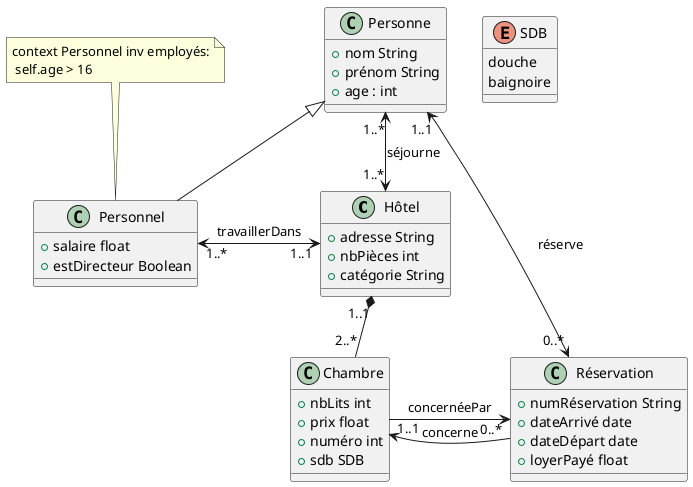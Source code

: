@startuml
class Hôtel{
    +adresse String
    +nbPièces int
    +catégorie String
}
class Personne{
    +nom String
    +prénom String 
    +age : int
}

class Personnel{
    +salaire float
    +estDirecteur Boolean
}
note top:context Personnel inv employés:\n self.age > 16


class Chambre{
    +nbLits int
    +prix float
    +numéro int
    +sdb SDB
}

class Réservation{
    +numRéservation String
    +dateArrivé date
    +dateDépart date
    +loyerPayé float
}

enum SDB{
    douche
    baignoire
}

Personne <|-- Personnel
Hôtel "1..1" *-- "2..*" Chambre
Personnel "1..*" <-> "1..1" Hôtel : travaillerDans
Personne "1..*" <-> "1..*" Hôtel :séjourne​
Personne "1..1" <-> "0..*" Réservation : réserve
Chambre -> "0..*" Réservation : concernéePar
Réservation -> "1..1" Chambre : concerne


@enduml